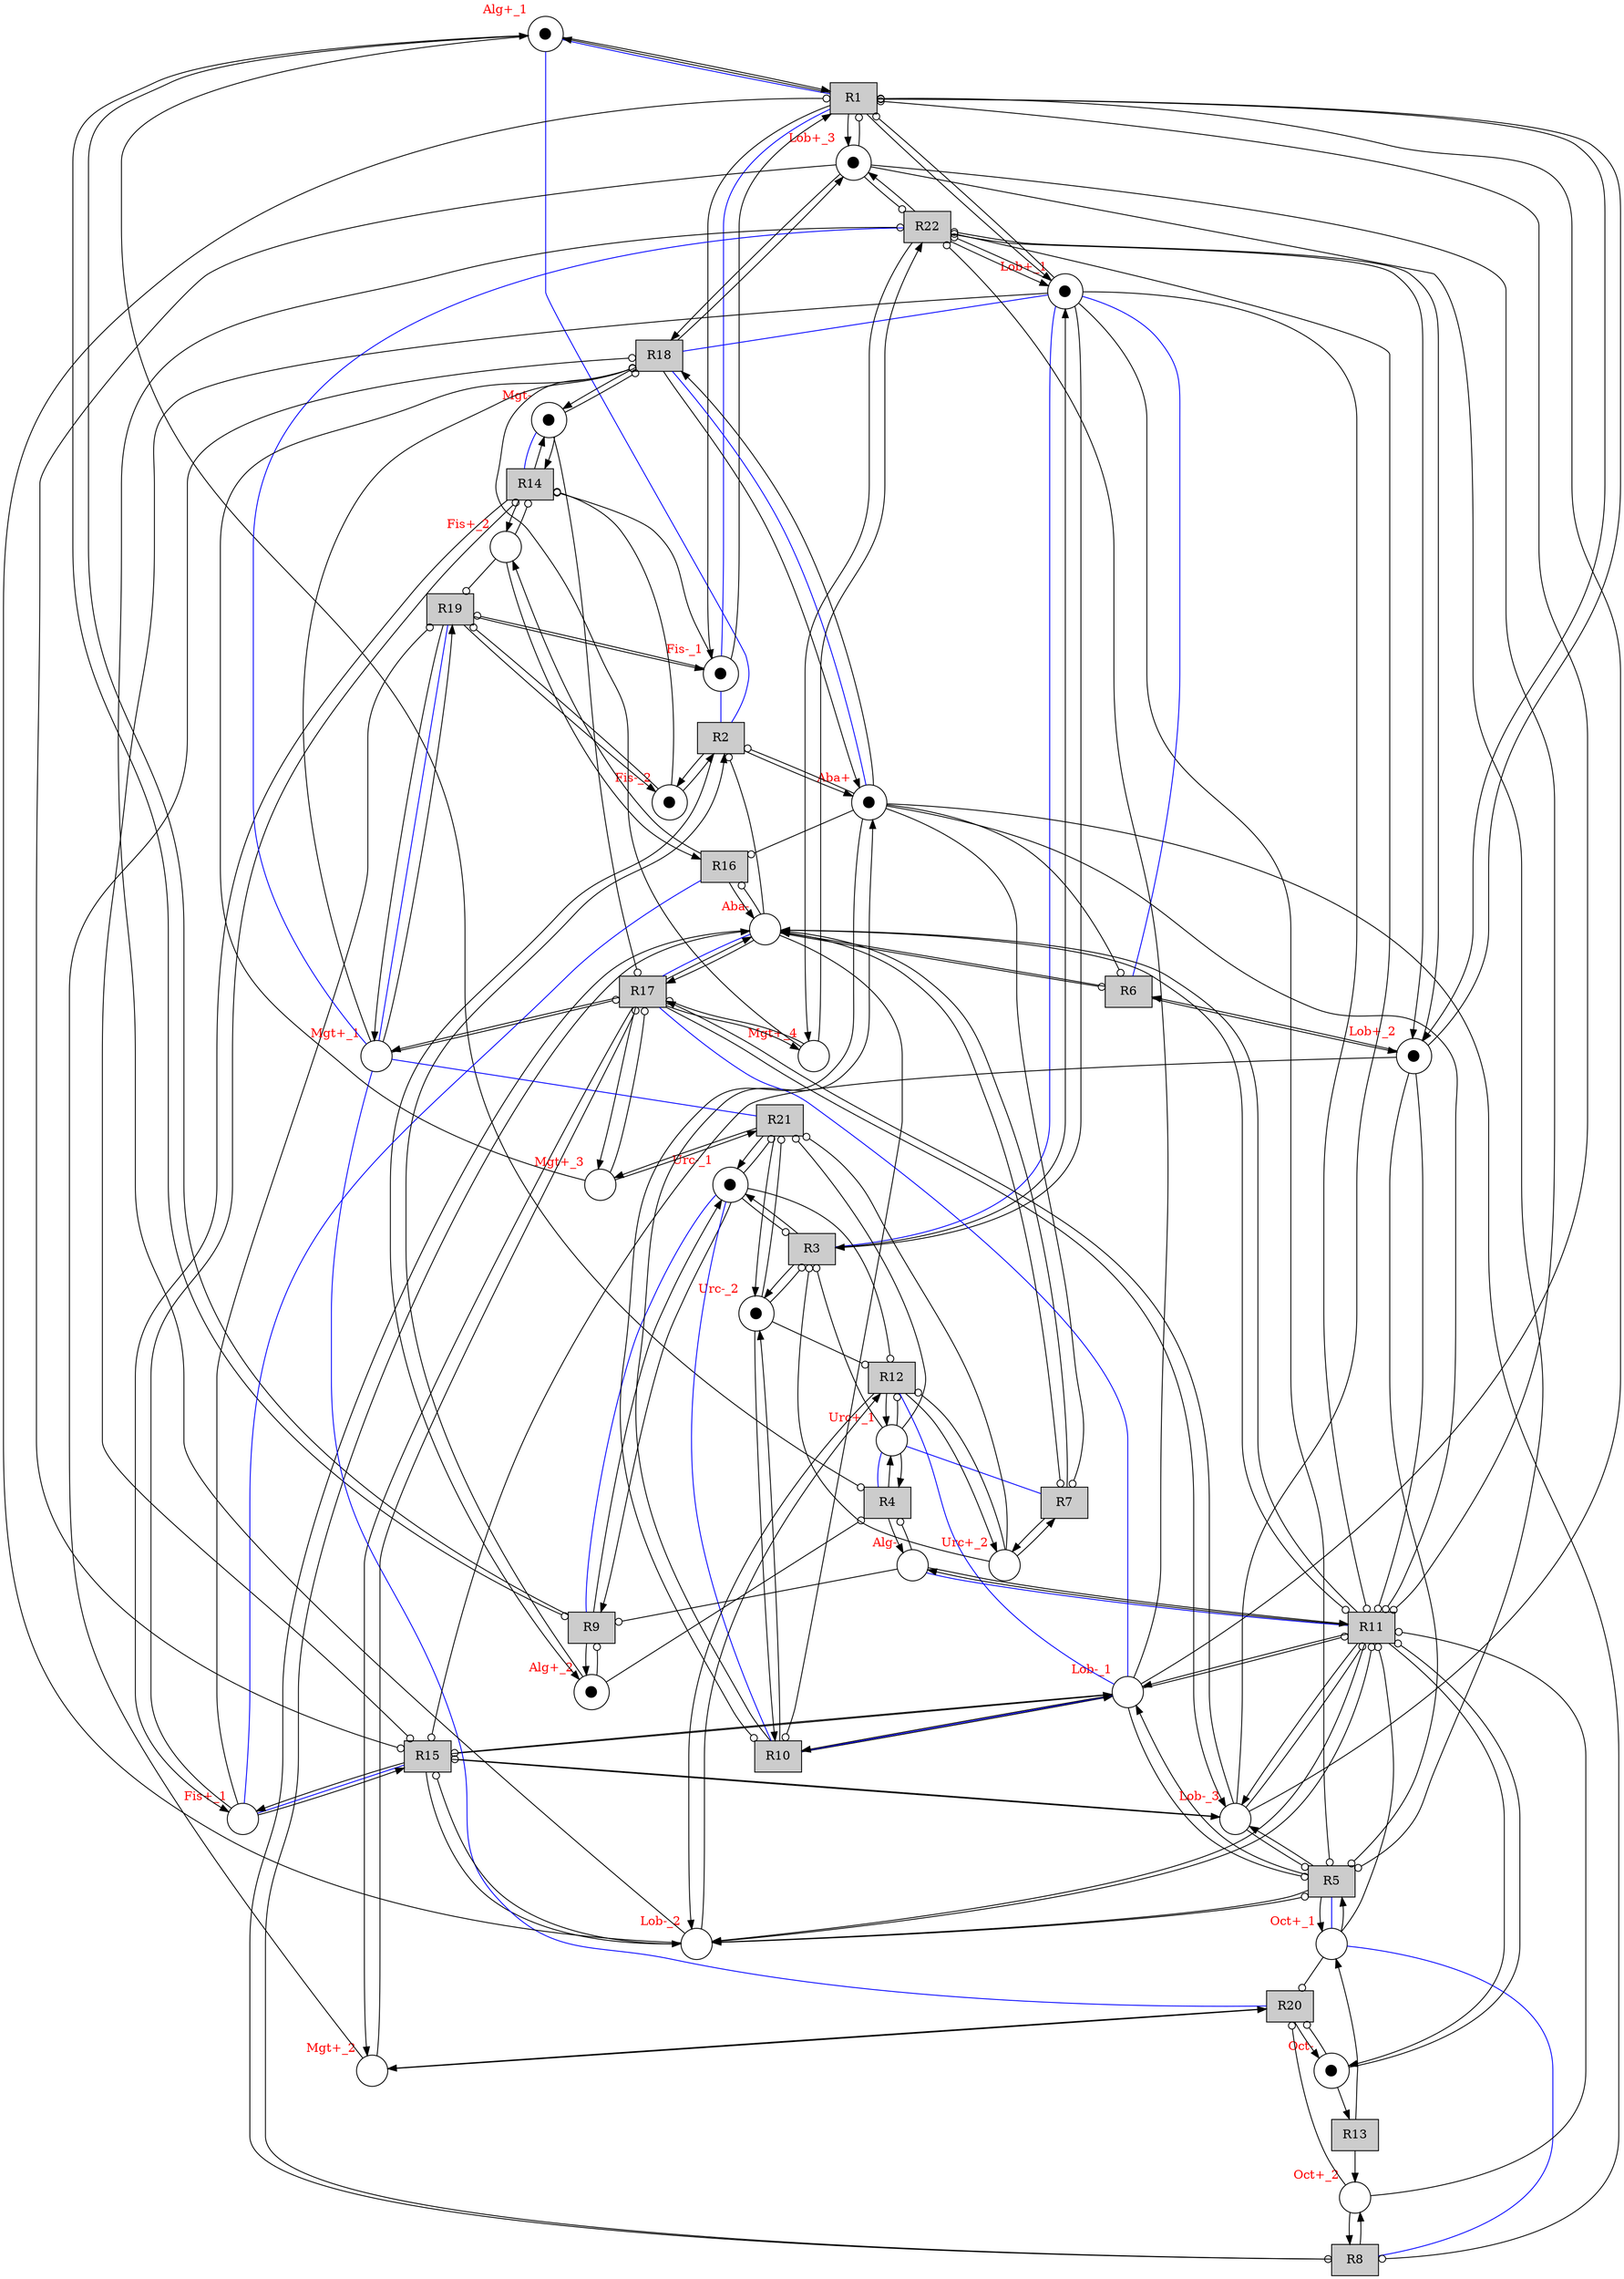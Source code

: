 digraph test {
  p1 -> t1 [arrowhead=none color="blue"];
  p12 -> t1 [arrowhead=none color="blue"];
  p1 -> t2 [arrowhead=none color="blue"];
  p12 -> t2 [arrowhead=none color="blue"];
  p5 -> t3 [arrowhead=none color="blue"];
  p3 -> t4 [arrowhead=none color="blue"];
  p9 -> t5 [arrowhead=none color="blue"];
  p5 -> t6 [arrowhead=none color="blue"];
  p3 -> t7 [arrowhead=none color="blue"];
  p9 -> t8 [arrowhead=none color="blue"];
  p4 -> t9 [arrowhead=none color="blue"];
  p4 -> t10 [arrowhead=none color="blue"];
  p6 -> t10 [arrowhead=none color="blue"];
  p2 -> t11 [arrowhead=none color="blue"];
  p6 -> t12 [arrowhead=none color="blue"];
  p14 -> t14 [arrowhead=none color="blue"];
  p11 -> t15 [arrowhead=none color="blue"];
  p11 -> t16 [arrowhead=none color="blue"];
  p6 -> t17 [arrowhead=none color="blue"];
  p8 -> t17 [arrowhead=none color="blue"];
  p5 -> t18 [arrowhead=none color="blue"];
  p7 -> t18 [arrowhead=none color="blue"];
  p13 -> t19 [arrowhead=none color="blue"];
  p13 -> t20 [arrowhead=none color="blue"];
  p13 -> t21 [arrowhead=none color="blue"];
  p13 -> t22 [arrowhead=none color="blue"];
  t1 -> p17;
  t1 -> p24;
  t1 -> p5;
  t2 -> p7;
  t3 -> p20;
  t3 -> p4;
  t4 -> p2;
  t5 -> p21;
  t5 -> p23;
  t5 -> p6;
  t6 -> p8;
  t7 -> p8;
  t8 -> p8;
  t9 -> p15;
  t9 -> p1;
  t10 -> p7;
  t11 -> p10;
  t11 -> p21;
  t11 -> p23;
  t11 -> p6;
  t11 -> p8;
  t12 -> p18;
  t12 -> p3;
  t13 -> p19;
  t13 -> p9;
  t14 -> p22;
  t14 -> p11;
  t15 -> p21;
  t15 -> p23;
  t15 -> p6;
  t16 -> p8;
  t17 -> p25;
  t17 -> p26;
  t17 -> p27;
  t17 -> p13;
  t18 -> p14;
  t19 -> p16;
  t19 -> p12;
  t20 -> p10;
  t21 -> p20;
  t21 -> p4;
  t22 -> p17;
  t22 -> p24;
  t22 -> p5;
  t1 -> p1;
  t1 -> p12;
  t2 -> p15;
  t2 -> p16;
  t3 -> p5;
  t4 -> p3;
  t5 -> p9;
  t6 -> p17;
  t7 -> p18;
  t8 -> p19;
  t9 -> p4;
  t10 -> p20;
  t10 -> p6;
  t11 -> p2;
  t12 -> p21;
  t14 -> p14;
  t15 -> p11;
  t16 -> p22;
  t17 -> p23;
  t17 -> p8;
  t18 -> p24;
  t18 -> p7;
  t19 -> p13;
  t20 -> p25;
  t21 -> p26;
  t22 -> p27;
  p10 -> t13;
  p1 -> t1;
  p12 -> t1;
  p15 -> t2;
  p16 -> t2;
  p5 -> t3;
  p3 -> t4;
  p9 -> t5;
  p17 -> t6;
  p18 -> t7;
  p19 -> t8;
  p4 -> t9;
  p20 -> t10;
  p6 -> t10;
  p2 -> t11;
  p21 -> t12;
  p14 -> t14;
  p11 -> t15;
  p22 -> t16;
  p23 -> t17;
  p8 -> t17;
  p24 -> t18;
  p7 -> t18;
  p13 -> t19;
  p25 -> t20;
  p26 -> t21;
  p27 -> t22;
  p17 -> t1 [arrowhead=odot];
  p24 -> t1 [arrowhead=odot];
  p5 -> t1 [arrowhead=odot];
  p21 -> t1 [arrowhead=odot];
  p23 -> t1 [arrowhead=odot];
  p6 -> t1 [arrowhead=odot];
  p7 -> t2 [arrowhead=odot];
  p8 -> t2 [arrowhead=odot];
  p18 -> t3 [arrowhead=odot];
  p3 -> t3 [arrowhead=odot];
  p20 -> t3 [arrowhead=odot];
  p4 -> t3 [arrowhead=odot];
  p15 -> t4 [arrowhead=odot];
  p1 -> t4 [arrowhead=odot];
  p2 -> t4 [arrowhead=odot];
  p17 -> t5 [arrowhead=odot];
  p24 -> t5 [arrowhead=odot];
  p5 -> t5 [arrowhead=odot];
  p21 -> t5 [arrowhead=odot];
  p23 -> t5 [arrowhead=odot];
  p6 -> t5 [arrowhead=odot];
  p7 -> t6 [arrowhead=odot];
  p8 -> t6 [arrowhead=odot];
  p7 -> t7 [arrowhead=odot];
  p8 -> t7 [arrowhead=odot];
  p7 -> t8 [arrowhead=odot];
  p8 -> t8 [arrowhead=odot];
  p15 -> t9 [arrowhead=odot];
  p1 -> t9 [arrowhead=odot];
  p2 -> t9 [arrowhead=odot];
  p7 -> t10 [arrowhead=odot];
  p8 -> t10 [arrowhead=odot];
  p19 -> t11 [arrowhead=odot];
  p9 -> t11 [arrowhead=odot];
  p10 -> t11 [arrowhead=odot];
  p17 -> t11 [arrowhead=odot];
  p24 -> t11 [arrowhead=odot];
  p5 -> t11 [arrowhead=odot];
  p21 -> t11 [arrowhead=odot];
  p23 -> t11 [arrowhead=odot];
  p6 -> t11 [arrowhead=odot];
  p7 -> t11 [arrowhead=odot];
  p8 -> t11 [arrowhead=odot];
  p18 -> t12 [arrowhead=odot];
  p3 -> t12 [arrowhead=odot];
  p20 -> t12 [arrowhead=odot];
  p4 -> t12 [arrowhead=odot];
  p22 -> t14 [arrowhead=odot];
  p11 -> t14 [arrowhead=odot];
  p16 -> t14 [arrowhead=odot];
  p12 -> t14 [arrowhead=odot];
  p17 -> t15 [arrowhead=odot];
  p24 -> t15 [arrowhead=odot];
  p5 -> t15 [arrowhead=odot];
  p21 -> t15 [arrowhead=odot];
  p23 -> t15 [arrowhead=odot];
  p6 -> t15 [arrowhead=odot];
  p7 -> t16 [arrowhead=odot];
  p8 -> t16 [arrowhead=odot];
  p25 -> t17 [arrowhead=odot];
  p26 -> t17 [arrowhead=odot];
  p27 -> t17 [arrowhead=odot];
  p13 -> t17 [arrowhead=odot];
  p14 -> t17 [arrowhead=odot];
  p25 -> t18 [arrowhead=odot];
  p26 -> t18 [arrowhead=odot];
  p27 -> t18 [arrowhead=odot];
  p13 -> t18 [arrowhead=odot];
  p14 -> t18 [arrowhead=odot];
  p22 -> t19 [arrowhead=odot];
  p11 -> t19 [arrowhead=odot];
  p16 -> t19 [arrowhead=odot];
  p12 -> t19 [arrowhead=odot];
  p19 -> t20 [arrowhead=odot];
  p9 -> t20 [arrowhead=odot];
  p10 -> t20 [arrowhead=odot];
  p18 -> t21 [arrowhead=odot];
  p3 -> t21 [arrowhead=odot];
  p20 -> t21 [arrowhead=odot];
  p4 -> t21 [arrowhead=odot];
  p17 -> t22 [arrowhead=odot];
  p24 -> t22 [arrowhead=odot];
  p5 -> t22 [arrowhead=odot];
  p21 -> t22 [arrowhead=odot];
  p23 -> t22 [arrowhead=odot];
  p6 -> t22 [arrowhead=odot];
  p1 [label="⬤" xlabel= <<FONT COLOR="red">Alg+_1</FONT>> shape=circle ];
  p2 [label="" xlabel= <<FONT COLOR="red">Alg-</FONT>> shape=circle ];
  p3 [label="" xlabel= <<FONT COLOR="red">Urc+_1</FONT>> shape=circle ];
  p4 [label="⬤" xlabel= <<FONT COLOR="red">Urc-_1</FONT>> shape=circle ];
  p5 [label="⬤" xlabel= <<FONT COLOR="red">Lob+_1</FONT>> shape=circle ];
  p6 [label="" xlabel= <<FONT COLOR="red">Lob-_1</FONT>> shape=circle ];
  p7 [label="⬤" xlabel= <<FONT COLOR="red">Aba+</FONT>> shape=circle ];
  p8 [label="" xlabel= <<FONT COLOR="red">Aba-</FONT>> shape=circle ];
  p9 [label="" xlabel= <<FONT COLOR="red">Oct+_1</FONT>> shape=circle ];
  p10 [label="⬤" xlabel= <<FONT COLOR="red">Oct-</FONT>> shape=circle ];
  p11 [label="" xlabel= <<FONT COLOR="red">Fis+_1</FONT>> shape=circle ];
  p12 [label="⬤" xlabel= <<FONT COLOR="red">Fis-_1</FONT>> shape=circle ];
  p13 [label="" xlabel= <<FONT COLOR="red">Mgt+_1</FONT>> shape=circle ];
  p14 [label="⬤" xlabel= <<FONT COLOR="red">Mgt-</FONT>> shape=circle ];
  p15 [label="⬤" xlabel= <<FONT COLOR="red">Alg+_2</FONT>> shape=circle ];
  p16 [label="⬤" xlabel= <<FONT COLOR="red">Fis-_2</FONT>> shape=circle ];
  p17 [label="⬤" xlabel= <<FONT COLOR="red">Lob+_2</FONT>> shape=circle ];
  p18 [label="" xlabel= <<FONT COLOR="red">Urc+_2</FONT>> shape=circle ];
  p19 [label="" xlabel= <<FONT COLOR="red">Oct+_2</FONT>> shape=circle ];
  p20 [label="⬤" xlabel= <<FONT COLOR="red">Urc-_2</FONT>> shape=circle ];
  p21 [label="" xlabel= <<FONT COLOR="red">Lob-_2</FONT>> shape=circle ];
  p22 [label="" xlabel= <<FONT COLOR="red">Fis+_2</FONT>> shape=circle ];
  p23 [label="" xlabel= <<FONT COLOR="red">Lob-_3</FONT>> shape=circle ];
  p24 [label="⬤" xlabel= <<FONT COLOR="red">Lob+_3</FONT>> shape=circle ];
  p25 [label="" xlabel= <<FONT COLOR="red">Mgt+_2</FONT>> shape=circle ];
  p26 [label="" xlabel= <<FONT COLOR="red">Mgt+_3</FONT>> shape=circle ];
  p27 [label="" xlabel= <<FONT COLOR="red">Mgt+_4</FONT>> shape=circle ];
  t1 [fillcolor="#cccccc" label="R1" shape=box style=filled];
  t2 [fillcolor="#cccccc" label="R2" shape=box style=filled];
  t3 [fillcolor="#cccccc" label="R3" shape=box style=filled];
  t4 [fillcolor="#cccccc" label="R4" shape=box style=filled];
  t5 [fillcolor="#cccccc" label="R5" shape=box style=filled];
  t6 [fillcolor="#cccccc" label="R6" shape=box style=filled];
  t7 [fillcolor="#cccccc" label="R7" shape=box style=filled];
  t8 [fillcolor="#cccccc" label="R8" shape=box style=filled];
  t9 [fillcolor="#cccccc" label="R9" shape=box style=filled];
  t10 [fillcolor="#cccccc" label="R10" shape=box style=filled];
  t11 [fillcolor="#cccccc" label="R11" shape=box style=filled];
  t12 [fillcolor="#cccccc" label="R12" shape=box style=filled];
  t13 [fillcolor="#cccccc" label="R13" shape=box style=filled];
  t14 [fillcolor="#cccccc" label="R14" shape=box style=filled];
  t15 [fillcolor="#cccccc" label="R15" shape=box style=filled];
  t16 [fillcolor="#cccccc" label="R16" shape=box style=filled];
  t17 [fillcolor="#cccccc" label="R17" shape=box style=filled];
  t18 [fillcolor="#cccccc" label="R18" shape=box style=filled];
  t19 [fillcolor="#cccccc" label="R19" shape=box style=filled];
  t20 [fillcolor="#cccccc" label="R20" shape=box style=filled];
  t21 [fillcolor="#cccccc" label="R21" shape=box style=filled];
  t22 [fillcolor="#cccccc" label="R22" shape=box style=filled];
}